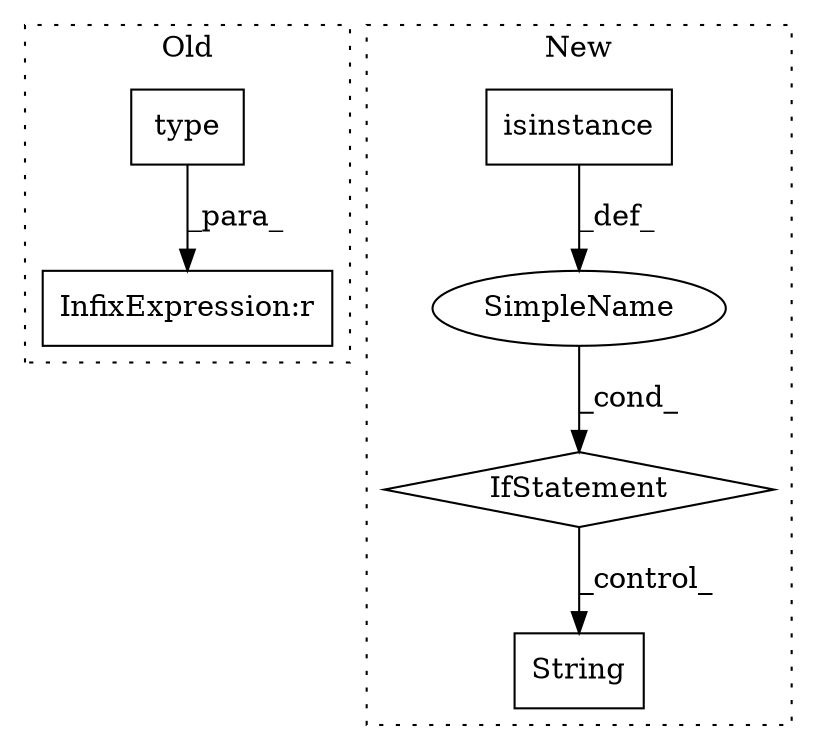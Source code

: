 digraph G {
subgraph cluster0 {
1 [label="type" a="32" s="3048,3054" l="5,1" shape="box"];
3 [label="InfixExpression:r" a="27" s="3055" l="4" shape="box"];
label = "Old";
style="dotted";
}
subgraph cluster1 {
2 [label="String" a="32" s="3127,3135" l="7,1" shape="box"];
4 [label="IfStatement" a="25" s="3043,3105" l="4,2" shape="diamond"];
5 [label="SimpleName" a="42" s="" l="" shape="ellipse"];
6 [label="isinstance" a="32" s="3047,3073" l="11,1" shape="box"];
label = "New";
style="dotted";
}
1 -> 3 [label="_para_"];
4 -> 2 [label="_control_"];
5 -> 4 [label="_cond_"];
6 -> 5 [label="_def_"];
}